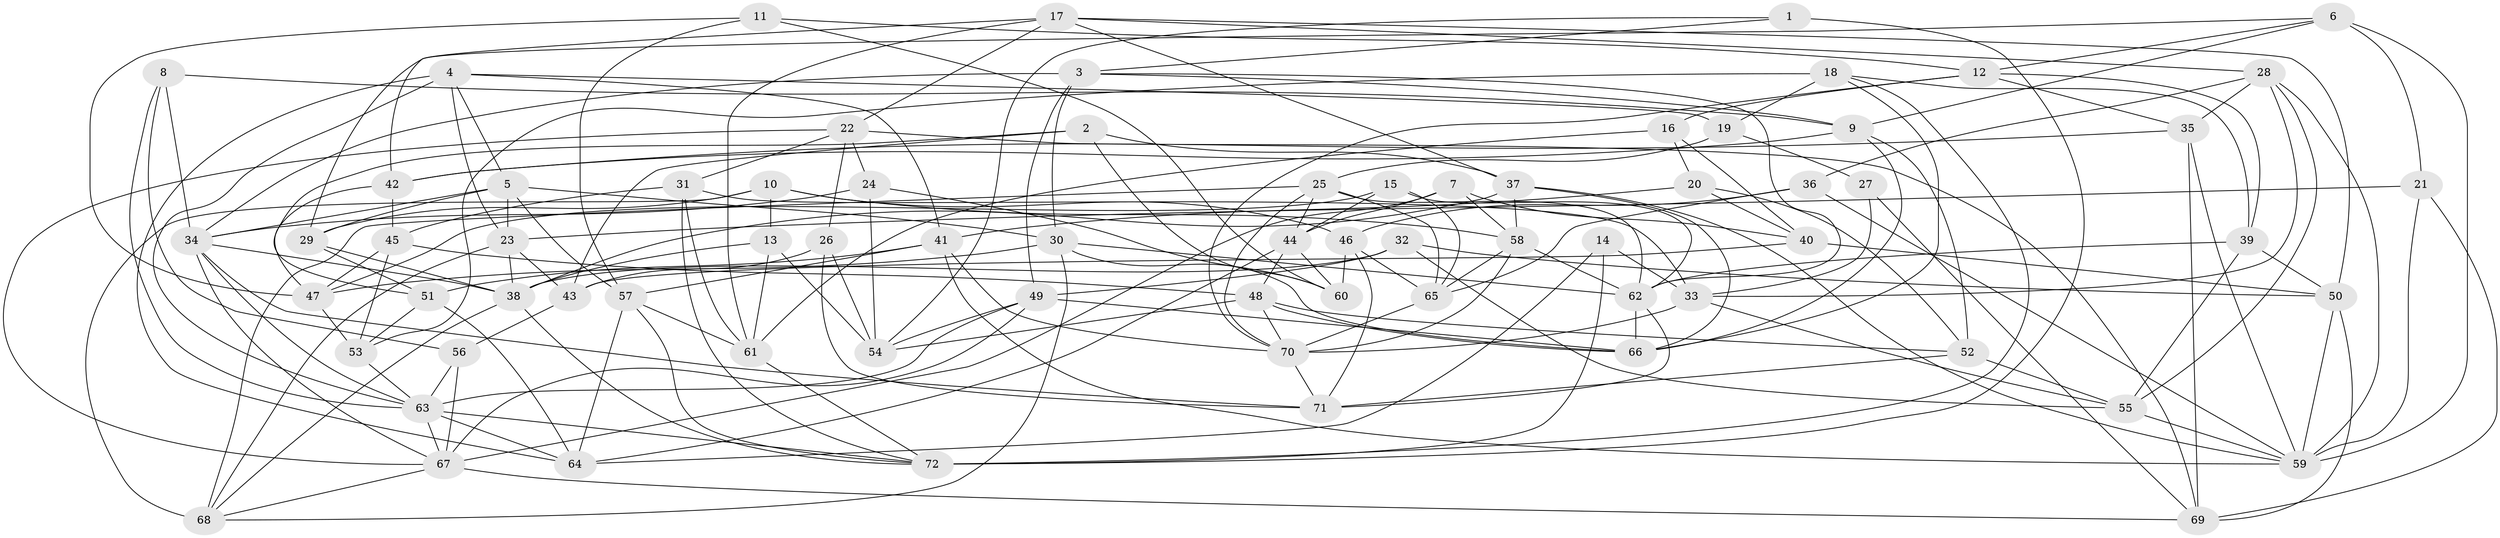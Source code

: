 // original degree distribution, {4: 1.0}
// Generated by graph-tools (version 1.1) at 2025/02/03/09/25 03:02:53]
// undirected, 72 vertices, 198 edges
graph export_dot {
graph [start="1"]
  node [color=gray90,style=filled];
  1;
  2;
  3;
  4;
  5;
  6;
  7;
  8;
  9;
  10;
  11;
  12;
  13;
  14;
  15;
  16;
  17;
  18;
  19;
  20;
  21;
  22;
  23;
  24;
  25;
  26;
  27;
  28;
  29;
  30;
  31;
  32;
  33;
  34;
  35;
  36;
  37;
  38;
  39;
  40;
  41;
  42;
  43;
  44;
  45;
  46;
  47;
  48;
  49;
  50;
  51;
  52;
  53;
  54;
  55;
  56;
  57;
  58;
  59;
  60;
  61;
  62;
  63;
  64;
  65;
  66;
  67;
  68;
  69;
  70;
  71;
  72;
  1 -- 3 [weight=1.0];
  1 -- 54 [weight=1.0];
  1 -- 72 [weight=2.0];
  2 -- 37 [weight=1.0];
  2 -- 43 [weight=1.0];
  2 -- 51 [weight=1.0];
  2 -- 60 [weight=1.0];
  3 -- 9 [weight=1.0];
  3 -- 30 [weight=1.0];
  3 -- 34 [weight=1.0];
  3 -- 49 [weight=1.0];
  3 -- 62 [weight=1.0];
  4 -- 5 [weight=1.0];
  4 -- 19 [weight=1.0];
  4 -- 23 [weight=1.0];
  4 -- 41 [weight=1.0];
  4 -- 63 [weight=1.0];
  4 -- 64 [weight=1.0];
  5 -- 23 [weight=1.0];
  5 -- 29 [weight=1.0];
  5 -- 30 [weight=1.0];
  5 -- 34 [weight=1.0];
  5 -- 57 [weight=1.0];
  6 -- 9 [weight=1.0];
  6 -- 12 [weight=1.0];
  6 -- 21 [weight=1.0];
  6 -- 29 [weight=1.0];
  6 -- 59 [weight=2.0];
  7 -- 40 [weight=1.0];
  7 -- 44 [weight=1.0];
  7 -- 58 [weight=1.0];
  7 -- 67 [weight=1.0];
  8 -- 9 [weight=1.0];
  8 -- 34 [weight=1.0];
  8 -- 56 [weight=1.0];
  8 -- 63 [weight=1.0];
  9 -- 42 [weight=1.0];
  9 -- 52 [weight=1.0];
  9 -- 66 [weight=1.0];
  10 -- 13 [weight=1.0];
  10 -- 29 [weight=2.0];
  10 -- 46 [weight=1.0];
  10 -- 58 [weight=1.0];
  10 -- 68 [weight=1.0];
  11 -- 12 [weight=1.0];
  11 -- 47 [weight=1.0];
  11 -- 57 [weight=1.0];
  11 -- 60 [weight=1.0];
  12 -- 16 [weight=1.0];
  12 -- 35 [weight=1.0];
  12 -- 39 [weight=1.0];
  12 -- 70 [weight=1.0];
  13 -- 38 [weight=1.0];
  13 -- 54 [weight=1.0];
  13 -- 61 [weight=1.0];
  14 -- 33 [weight=1.0];
  14 -- 64 [weight=1.0];
  14 -- 72 [weight=2.0];
  15 -- 44 [weight=1.0];
  15 -- 47 [weight=1.0];
  15 -- 62 [weight=1.0];
  15 -- 65 [weight=1.0];
  16 -- 20 [weight=1.0];
  16 -- 40 [weight=1.0];
  16 -- 61 [weight=1.0];
  17 -- 22 [weight=1.0];
  17 -- 28 [weight=1.0];
  17 -- 37 [weight=1.0];
  17 -- 42 [weight=1.0];
  17 -- 50 [weight=1.0];
  17 -- 61 [weight=1.0];
  18 -- 19 [weight=2.0];
  18 -- 39 [weight=1.0];
  18 -- 53 [weight=1.0];
  18 -- 66 [weight=1.0];
  18 -- 72 [weight=1.0];
  19 -- 25 [weight=1.0];
  19 -- 27 [weight=2.0];
  20 -- 40 [weight=2.0];
  20 -- 41 [weight=1.0];
  20 -- 52 [weight=2.0];
  21 -- 23 [weight=1.0];
  21 -- 59 [weight=1.0];
  21 -- 69 [weight=1.0];
  22 -- 24 [weight=1.0];
  22 -- 26 [weight=1.0];
  22 -- 31 [weight=1.0];
  22 -- 67 [weight=1.0];
  22 -- 69 [weight=1.0];
  23 -- 38 [weight=1.0];
  23 -- 43 [weight=1.0];
  23 -- 68 [weight=1.0];
  24 -- 34 [weight=1.0];
  24 -- 54 [weight=1.0];
  24 -- 60 [weight=1.0];
  25 -- 44 [weight=1.0];
  25 -- 62 [weight=1.0];
  25 -- 65 [weight=1.0];
  25 -- 68 [weight=1.0];
  25 -- 70 [weight=1.0];
  26 -- 43 [weight=1.0];
  26 -- 54 [weight=1.0];
  26 -- 71 [weight=1.0];
  27 -- 33 [weight=1.0];
  27 -- 69 [weight=1.0];
  28 -- 33 [weight=1.0];
  28 -- 35 [weight=1.0];
  28 -- 36 [weight=1.0];
  28 -- 55 [weight=1.0];
  28 -- 59 [weight=1.0];
  29 -- 38 [weight=1.0];
  29 -- 51 [weight=1.0];
  30 -- 47 [weight=1.0];
  30 -- 62 [weight=1.0];
  30 -- 66 [weight=1.0];
  30 -- 68 [weight=1.0];
  31 -- 33 [weight=1.0];
  31 -- 45 [weight=2.0];
  31 -- 61 [weight=1.0];
  31 -- 72 [weight=1.0];
  32 -- 38 [weight=1.0];
  32 -- 49 [weight=1.0];
  32 -- 50 [weight=1.0];
  32 -- 55 [weight=1.0];
  33 -- 55 [weight=1.0];
  33 -- 70 [weight=1.0];
  34 -- 38 [weight=1.0];
  34 -- 63 [weight=1.0];
  34 -- 67 [weight=1.0];
  34 -- 71 [weight=1.0];
  35 -- 42 [weight=2.0];
  35 -- 59 [weight=1.0];
  35 -- 69 [weight=1.0];
  36 -- 46 [weight=1.0];
  36 -- 59 [weight=1.0];
  36 -- 65 [weight=1.0];
  37 -- 38 [weight=1.0];
  37 -- 58 [weight=1.0];
  37 -- 59 [weight=1.0];
  37 -- 66 [weight=1.0];
  38 -- 68 [weight=1.0];
  38 -- 72 [weight=1.0];
  39 -- 50 [weight=1.0];
  39 -- 55 [weight=1.0];
  39 -- 62 [weight=2.0];
  40 -- 43 [weight=1.0];
  40 -- 50 [weight=1.0];
  41 -- 51 [weight=1.0];
  41 -- 57 [weight=1.0];
  41 -- 59 [weight=1.0];
  41 -- 70 [weight=1.0];
  42 -- 45 [weight=1.0];
  42 -- 47 [weight=1.0];
  43 -- 56 [weight=2.0];
  44 -- 48 [weight=1.0];
  44 -- 60 [weight=1.0];
  44 -- 64 [weight=1.0];
  45 -- 47 [weight=1.0];
  45 -- 48 [weight=1.0];
  45 -- 53 [weight=1.0];
  46 -- 60 [weight=2.0];
  46 -- 65 [weight=1.0];
  46 -- 71 [weight=1.0];
  47 -- 53 [weight=1.0];
  48 -- 52 [weight=1.0];
  48 -- 54 [weight=1.0];
  48 -- 66 [weight=1.0];
  48 -- 70 [weight=1.0];
  49 -- 54 [weight=1.0];
  49 -- 63 [weight=1.0];
  49 -- 66 [weight=1.0];
  49 -- 67 [weight=1.0];
  50 -- 59 [weight=1.0];
  50 -- 69 [weight=1.0];
  51 -- 53 [weight=2.0];
  51 -- 64 [weight=1.0];
  52 -- 55 [weight=1.0];
  52 -- 71 [weight=1.0];
  53 -- 63 [weight=1.0];
  55 -- 59 [weight=1.0];
  56 -- 63 [weight=2.0];
  56 -- 67 [weight=1.0];
  57 -- 61 [weight=1.0];
  57 -- 64 [weight=1.0];
  57 -- 72 [weight=1.0];
  58 -- 62 [weight=1.0];
  58 -- 65 [weight=1.0];
  58 -- 70 [weight=1.0];
  61 -- 72 [weight=1.0];
  62 -- 66 [weight=2.0];
  62 -- 71 [weight=1.0];
  63 -- 64 [weight=1.0];
  63 -- 67 [weight=1.0];
  63 -- 72 [weight=1.0];
  65 -- 70 [weight=1.0];
  67 -- 68 [weight=1.0];
  67 -- 69 [weight=1.0];
  70 -- 71 [weight=1.0];
}
